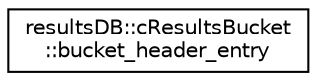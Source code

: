 digraph G
{
  edge [fontname="Helvetica",fontsize="10",labelfontname="Helvetica",labelfontsize="10"];
  node [fontname="Helvetica",fontsize="10",shape=record];
  rankdir="LR";
  Node1 [label="resultsDB::cResultsBucket\l::bucket_header_entry",height=0.2,width=0.4,color="black", fillcolor="white", style="filled",URL="$structresultsDB_1_1cResultsBucket_1_1bucket__header__entry.html"];
}
